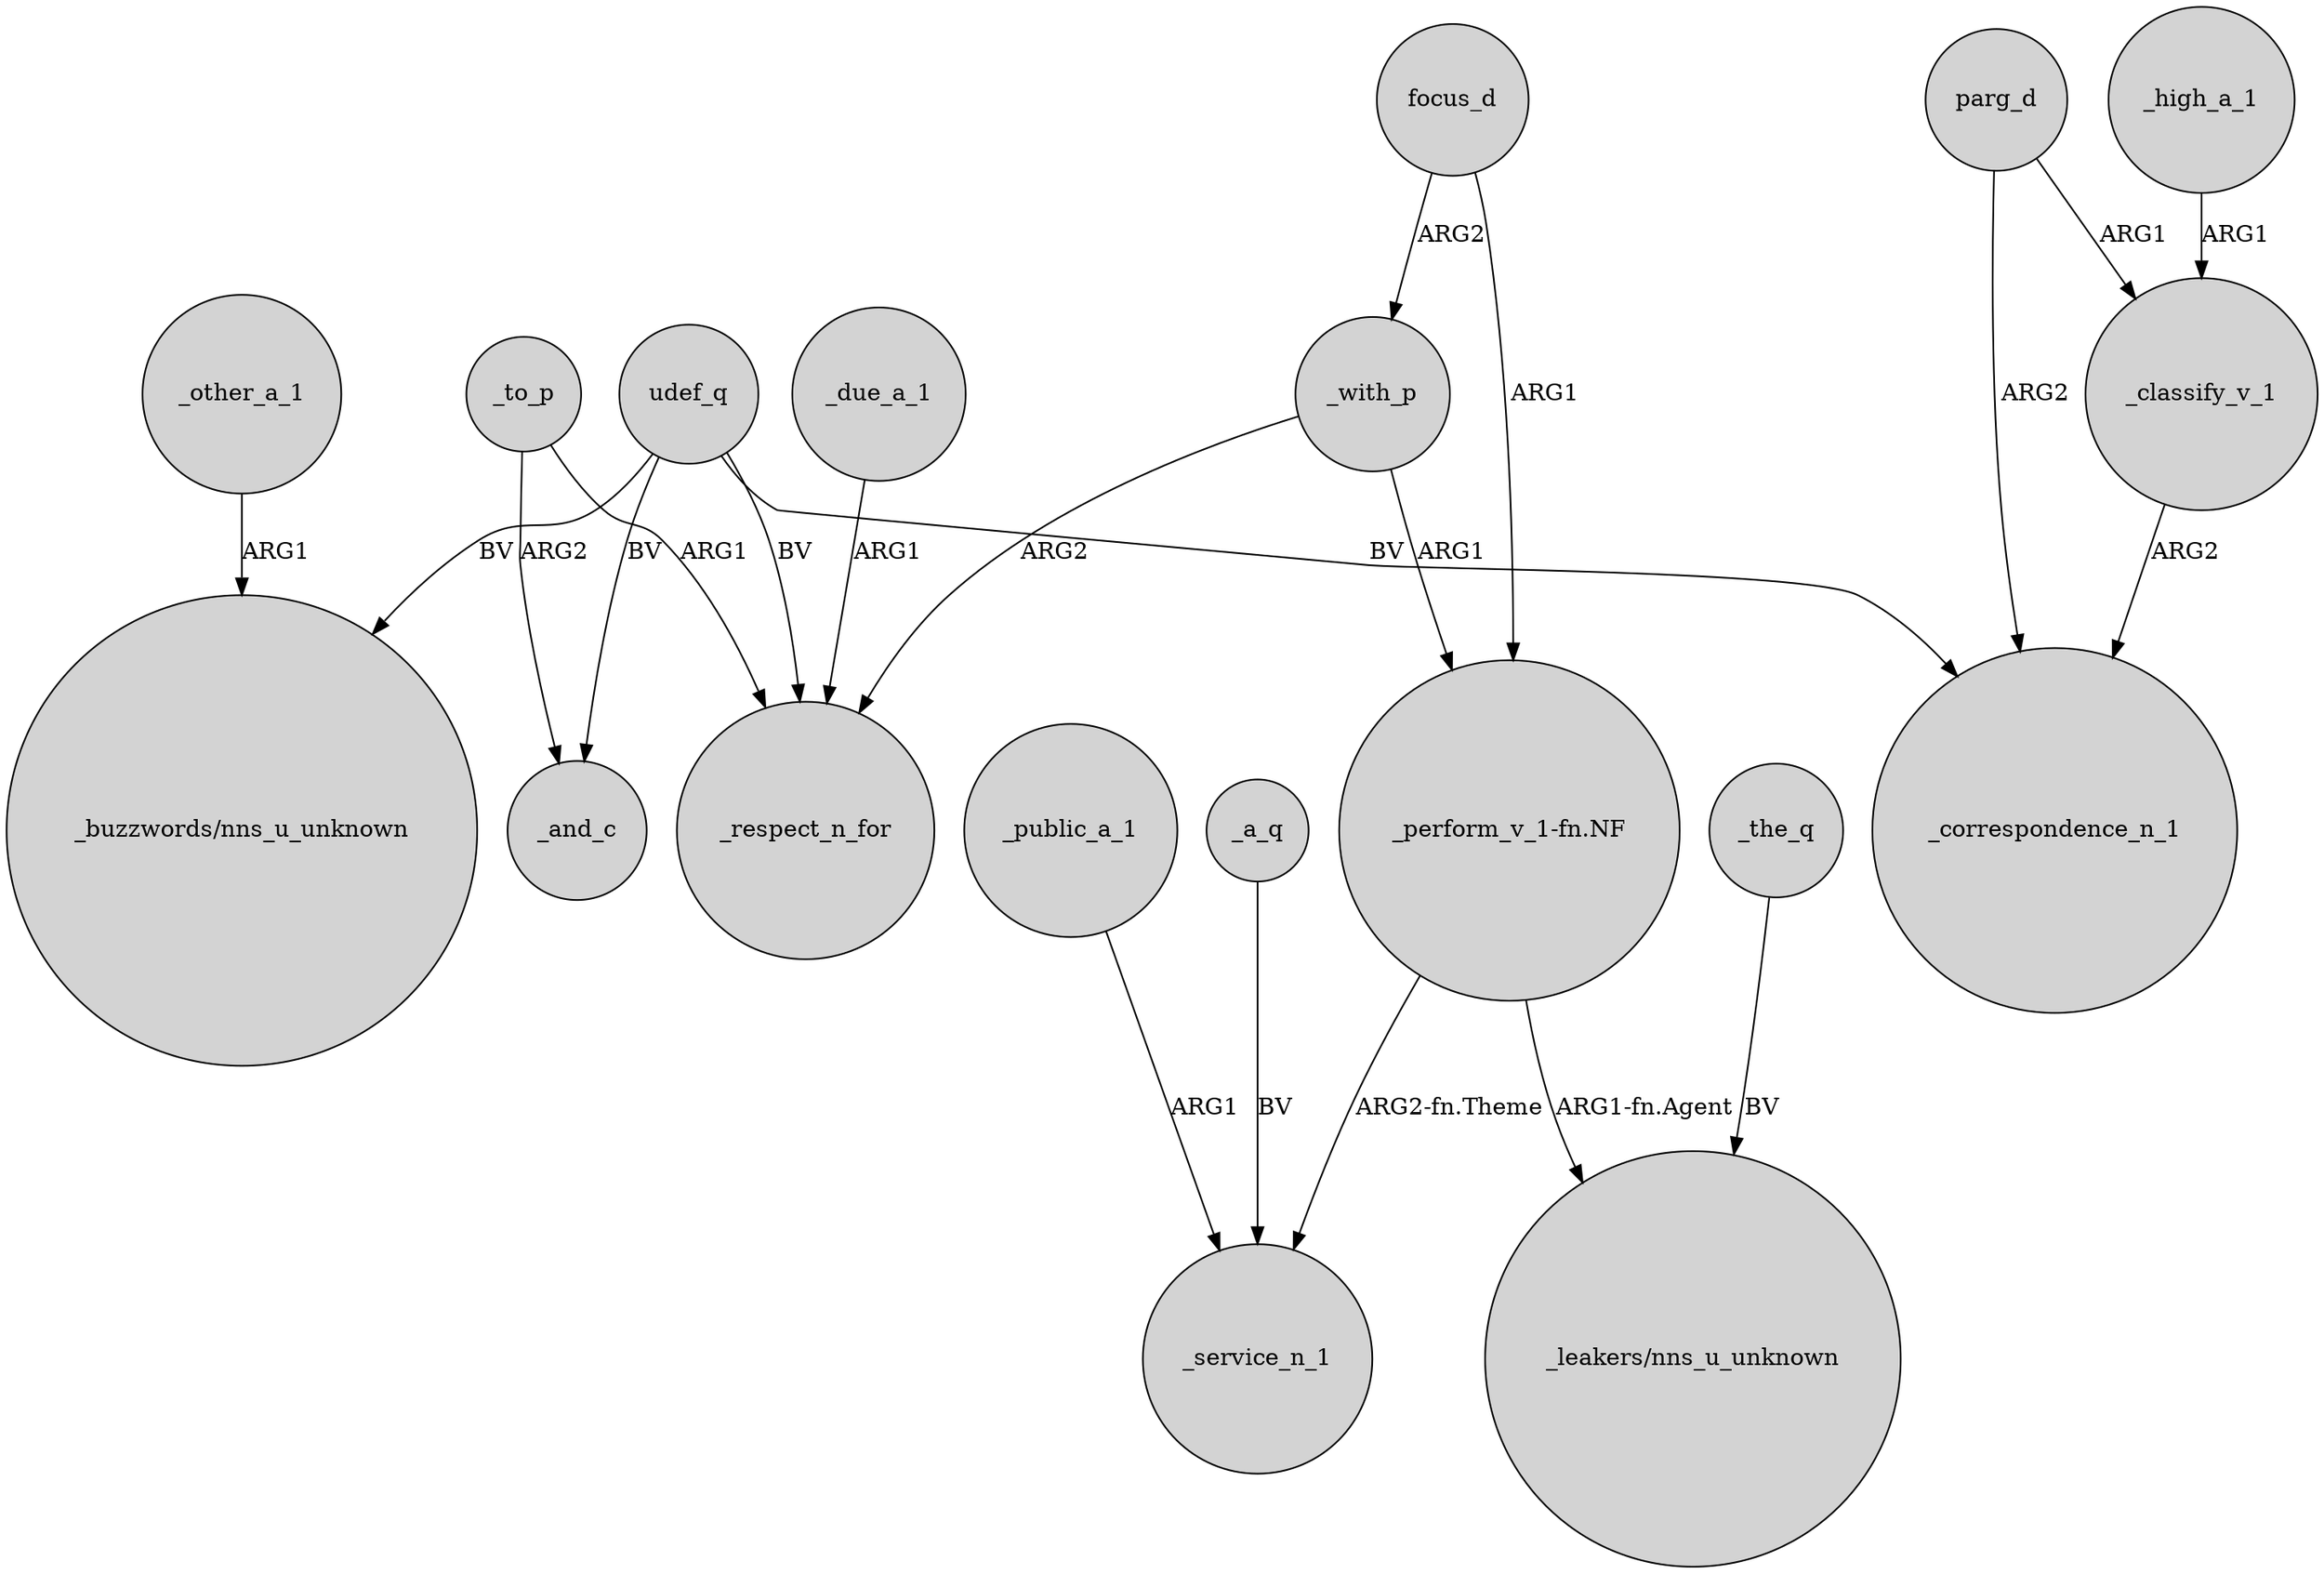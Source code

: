 digraph {
	node [shape=circle style=filled]
	udef_q -> "_buzzwords/nns_u_unknown" [label=BV]
	_due_a_1 -> _respect_n_for [label=ARG1]
	parg_d -> _correspondence_n_1 [label=ARG2]
	_with_p -> "_perform_v_1-fn.NF" [label=ARG1]
	udef_q -> _respect_n_for [label=BV]
	_public_a_1 -> _service_n_1 [label=ARG1]
	udef_q -> _correspondence_n_1 [label=BV]
	focus_d -> _with_p [label=ARG2]
	_to_p -> _and_c [label=ARG2]
	"_perform_v_1-fn.NF" -> "_leakers/nns_u_unknown" [label="ARG1-fn.Agent"]
	_classify_v_1 -> _correspondence_n_1 [label=ARG2]
	_high_a_1 -> _classify_v_1 [label=ARG1]
	_a_q -> _service_n_1 [label=BV]
	_other_a_1 -> "_buzzwords/nns_u_unknown" [label=ARG1]
	"_perform_v_1-fn.NF" -> _service_n_1 [label="ARG2-fn.Theme"]
	parg_d -> _classify_v_1 [label=ARG1]
	_the_q -> "_leakers/nns_u_unknown" [label=BV]
	_to_p -> _respect_n_for [label=ARG1]
	udef_q -> _and_c [label=BV]
	_with_p -> _respect_n_for [label=ARG2]
	focus_d -> "_perform_v_1-fn.NF" [label=ARG1]
}
